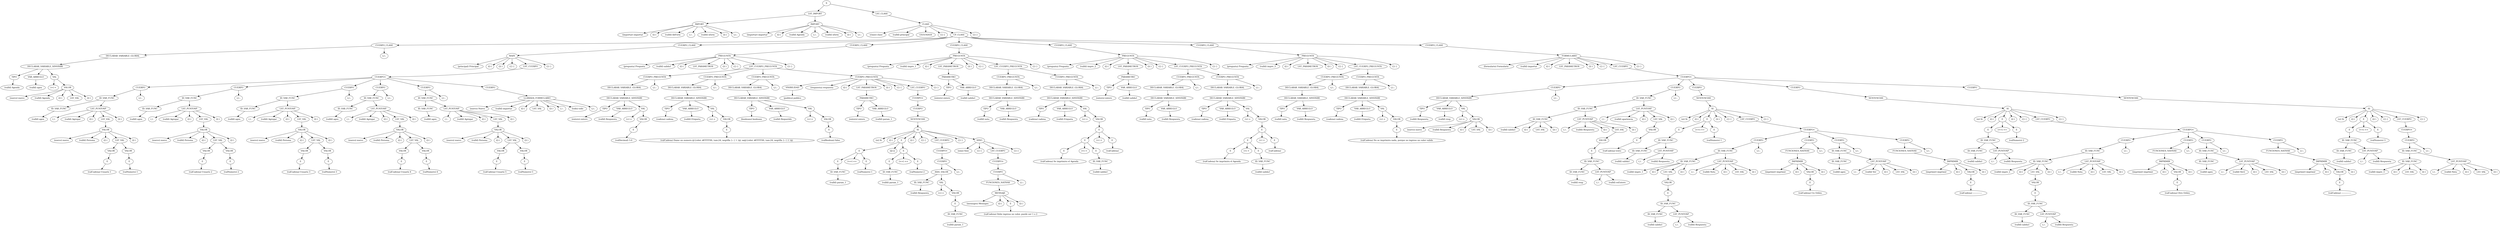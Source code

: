 digraph G{
33306906[label="S"];
33306906->31326698;
31326698[label="LST_IMPORT"];
31326698->13504826;
13504826[label="IMPORT"];
13504826->54434571;
54434571[label="(importar) importar"];
13504826->20149094;
20149094[label="(() ("];
13504826->47124125;
47124125[label="(valId) libForm"];
13504826->21463943;
21463943[label="(.) ."];
13504826->58957767;
58957767[label="(valId) xform"];
13504826->60857861;
60857861[label="()) )"];
13504826->10849842;
10849842[label="(;) ;"];
31326698->30539719;
30539719[label="IMPORT"];
30539719->6422022;
6422022[label="(importar) importar"];
30539719->57798198;
57798198[label="(() ("];
30539719->50421737;
50421737[label="(valId) Agenda"];
30539719->51142457;
51142457[label="(.) ."];
30539719->57628934;
57628934[label="(valId) xform"];
30539719->48898361;
48898361[label="()) )"];
30539719->37432067;
37432067[label="(;) ;"];
33306906->1344285;
1344285[label="LST_CLASE"];
1344285->12098568;
12098568[label="CLASE"];
12098568->41778254;
41778254[label="(clase) clase"];
12098568->40459966;
40459966[label="(valId) principal"];
12098568->28595379;
28595379[label="EXTENDER"];
12098568->56031820;
56031820[label="({) {"];
12098568->34524340;
34524340[label="CP_CLASE"];
34524340->42283611;
42283611[label="CUERPO_CLASE"];
42283611->45008187;
45008187[label="DECLARAR_VARIABLE_GLOBAL"];
45008187->2420499;
2420499[label="DECLARAR_VARIABLE_SINVISIBI"];
2420499->21784493;
21784493[label="TIPO"];
21784493->61842715;
61842715[label="(valId) Agenda"];
2420499->19713524;
19713524[label="VAR_ARREGLO"];
19713524->43203995;
43203995[label="(valId) agen"];
2420499->53291640;
53291640[label="VAL"];
53291640->9862716;
9862716[label="(=) ="];
53291640->21655584;
21655584[label="VALOR"];
21655584->60682533;
60682533[label="(nuevo) nuevo"];
21655584->9271893;
9271893[label="(valId) Agenda"];
21655584->16338175;
16338175[label="(() ("];
21655584->12825854;
12825854[label="LST_VAL"];
21655584->48323826;
48323826[label="()) )"];
42283611->32261252;
32261252[label="(;) ;"];
34524340->21915813;
21915813[label="CUERPO_CLASE"];
21915813->63024590;
63024590[label="MAIN"];
63024590->30350400;
30350400[label="(principal) Principal"];
63024590->4718148;
4718148[label="(() ("];
63024590->42463340;
42463340[label="()) )"];
63024590->46625744;
46625744[label="({) {"];
63024590->16978512;
16978512[label="LST_CUERPO"];
16978512->18588887;
18588887[label="CUERPO+"];
18588887->33082261;
33082261[label="CUERPO"];
33082261->29304899;
29304899[label="ID_VAR_FUNC"];
29304899->62417507;
62417507[label="ID_VAR_FUNC"];
62417507->24886652;
24886652[label="(valId) agen"];
29304899->22653281;
22653281[label="LST_PUNTOSP"];
22653281->2552937;
2552937[label="(.) ."];
22653281->22976439;
22976439[label="(valId) Agregar"];
22653281->5461363;
5461363[label="(() ("];
22653281->49152270;
49152270[label="LST_VAL"];
49152270->39717249;
39717249[label="VALOR"];
39717249->21910925;
21910925[label="(nuevo) nuevo"];
39717249->62980604;
62980604[label="(valId) Persona"];
39717249->29954525;
29954525[label="(() ("];
39717249->1155275;
1155275[label="LST_VAL"];
1155275->10397478;
10397478[label="VALOR"];
10397478->26468439;
26468439[label="E"];
26468439->36889359;
36889359[label="(valCadena) Usuario 1"];
1155275->63568775;
63568775[label="VALOR"];
63568775->35248064;
35248064[label="E"];
35248064->48797123;
48797123[label="(valNumero) 1"];
39717249->36520930;
36520930[label="()) )"];
22653281->60252916;
60252916[label="()) )"];
33082261->5405340;
5405340[label="(;) ;"];
18588887->48648066;
48648066[label="CUERPO"];
48648066->35179415;
35179415[label="ID_VAR_FUNC"];
35179415->48179284;
48179284[label="ID_VAR_FUNC"];
48179284->30960379;
30960379[label="(valId) agen"];
35179415->10207955;
10207955[label="LST_PUNTOSP"];
10207955->24762734;
24762734[label="(.) ."];
10207955->21538022;
21538022[label="(valId) Agregar"];
10207955->59624475;
59624475[label="(() ("];
10207955->66858230;
66858230[label="LST_VAL"];
66858230->64853160;
64853160[label="VALOR"];
64853160->46807530;
46807530[label="(nuevo) nuevo"];
64853160->18614589;
18614589[label="(valId) Persona"];
64853160->33313579;
33313579[label="(() ("];
64853160->31386755;
31386755[label="LST_VAL"];
31386755->14045344;
14045344[label="VALOR"];
14045344->59299233;
59299233[label="E"];
59299233->63931057;
63931057[label="(valCadena) Usuario 2"];
31386755->38508608;
38508608[label="VALOR"];
38508608->11033160;
11033160[label="E"];
11033160->32189576;
32189576[label="(valNumero) 2"];
64853160->21270730;
21270730[label="()) )"];
10207955->57218848;
57218848[label="()) )"];
48648066->45207585;
45207585[label="(;) ;"];
18588887->4215088;
4215088[label="CUERPO"];
4215088->37935797;
37935797[label="ID_VAR_FUNC"];
37935797->5877857;
5877857[label="ID_VAR_FUNC"];
5877857->52900717;
52900717[label="(valId) agen"];
37935797->6344410;
6344410[label="LST_PUNTOSP"];
6344410->57099698;
57099698[label="(.) ."];
6344410->44135236;
44135236[label="(valId) Agregar"];
6344410->61672811;
61672811[label="(() ("];
6344410->18184391;
18184391[label="LST_VAL"];
18184391->29441793;
29441793[label="VALOR"];
29441793->63649546;
63649546[label="(nuevo) nuevo"];
29441793->35975003;
35975003[label="(valId) Persona"];
29441793->55339573;
55339573[label="(() ("];
29441793->28294113;
28294113[label="LST_VAL"];
28294113->53320433;
53320433[label="VALOR"];
53320433->10121853;
10121853[label="E"];
10121853->23987813;
23987813[label="(valCadena) Usuario 3"];
28294113->14563732;
14563732[label="VALOR"];
14563732->63964730;
63964730[label="E"];
63964730->38811664;
38811664[label="(valNumero) 3"];
29441793->13760664;
13760664[label="()) )"];
6344410->56737113;
56737113[label="()) )"];
4215088->40871974;
40871974[label="(;) ;"];
18588887->32303446;
32303446[label="CUERPO"];
32303446->22295564;
22295564[label="ID_VAR_FUNC"];
22295564->66442352;
66442352[label="ID_VAR_FUNC"];
66442352->61110259;
61110259[label="(valId) agen"];
22295564->13121422;
13121422[label="LST_PUNTOSP"];
13121422->50983938;
50983938[label="(.) ."];
13121422->56202265;
56202265[label="(valId) Agregar"];
13121422->36058338;
36058338[label="(() ("];
13121422->56089592;
56089592[label="LST_VAL"];
56089592->35044283;
35044283[label="VALOR"];
35044283->46963092;
46963092[label="(nuevo) nuevo"];
35044283->20014644;
20014644[label="(valId) Persona"];
35044283->45914068;
45914068[label="(() ("];
35044283->10573429;
10573429[label="LST_VAL"];
10573429->28052000;
28052000[label="VALOR"];
28052000->51141415;
51141415[label="E"];
51141415->57619553;
57619553[label="(valCadena) Usuario 4"];
10573429->48813937;
48813937[label="VALOR"];
48813937->36672255;
36672255[label="E"];
36672255->61614844;
61614844[label="(valNumero) 4"];
35044283->17662689;
17662689[label="()) )"];
13121422->24746480;
24746480[label="()) )"];
32303446->21391728;
21391728[label="(;) ;"];
18588887->58307827;
58307827[label="CUERPO"];
58307827->55008403;
55008403[label="ID_VAR_FUNC"];
55008403->25313584;
25313584[label="ID_VAR_FUNC"];
25313584->26495667;
26495667[label="(valId) agen"];
55008403->37134413;
37134413[label="LST_PUNTOSP"];
37134413->65774263;
65774263[label="(.) ."];
37134413->55097458;
55097458[label="(valId) Agregar"];
37134413->26115080;
26115080[label="(() ("];
37134413->33709128;
33709128[label="LST_VAL"];
33709128->34946701;
34946701[label="VALOR"];
34946701->46084854;
46084854[label="(nuevo) nuevo"];
34946701->12110510;
12110510[label="(valId) Persona"];
34946701->41885733;
41885733[label="(() ("];
34946701->41427285;
41427285[label="LST_VAL"];
41427285->37301245;
37301245[label="VALOR"];
37301245->166887;
166887[label="E"];
166887->1501989;
1501989[label="(valCadena) Usuario 5"];
41427285->13517902;
13517902[label="VALOR"];
13517902->54552261;
54552261[label="E"];
54552261->21208306;
21208306[label="(valNumero) 5"];
34946701->56657030;
56657030[label="()) )"];
37134413->40151226;
40151226[label="()) )"];
58307827->25816719;
25816719[label="(;) ;"];
18588887->31023887;
31023887[label="CUERPO"];
31023887->10779529;
10779529[label="LLAMADA_FORMULARIO"];
10779529->29906904;
29906904[label="(nuevo) Nuevo"];
10779529->726684;
726684[label="(valId) importar"];
10779529->6540158;
6540158[label="(() ("];
10779529->58861423;
58861423[label="LST_VAL"];
10779529->59990760;
59990760[label="()) )"];
10779529->3045930;
3045930[label="(.) ."];
10779529->27413374;
27413374[label="(todo) todo"];
10779529->45393782;
45393782[label="(;) ;"];
63024590->5890858;
5890858[label="(}) }"];
34524340->53017722;
53017722[label="CUERPO_CLASE"];
53017722->7397457;
7397457[label="PREGUNTA"];
7397457->66577119;
66577119[label="(pregunta) Pregunta"];
7397457->62323165;
62323165[label="(valId) salida1"];
7397457->24037581;
24037581[label="(() ("];
7397457->15011638;
15011638[label="LST_PARAMETROS"];
7397457->887019;
887019[label="()) )"];
7397457->7983171;
7983171[label="({) {"];
7397457->4739681;
4739681[label="LST_CUERPO_PREGUNTA"];
4739681->42657133;
42657133[label="CUERPO_PREGUNTA"];
42657133->48369880;
48369880[label="DECLARAR_VARIABLE_GLOBAL"];
48369880->32675739;
32675739[label="DECLARAR_VARIABLE_SINVISIBI"];
32675739->25646199;
25646199[label="TIPO"];
25646199->29489206;
29489206[label="(entero) entero"];
32675739->64076263;
64076263[label="VAR_ARREGLO"];
64076263->39815461;
39815461[label="(valId) Respuesta"];
32675739->22794832;
22794832[label="VAL"];
22794832->3826897;
3826897[label="(=) ="];
22794832->34442073;
34442073[label="VALOR"];
34442073->41543201;
41543201[label="E"];
41543201->38344490;
38344490[label="(valDecimal) 3.0"];
42657133->9556093;
9556093[label="(;) ;"];
4739681->18895980;
18895980[label="CUERPO_PREGUNTA"];
18895980->35846094;
35846094[label="DECLARAR_VARIABLE_GLOBAL"];
35846094->54179398;
54179398[label="DECLARAR_VARIABLE_SINVISIBI"];
54179398->17852540;
17852540[label="TIPO"];
17852540->26455137;
26455137[label="(cadena) cadena"];
54179398->36769646;
36769646[label="VAR_ARREGLO"];
36769646->62491365;
62491365[label="(valId) Etiqueta"];
54179398->25551373;
25551373[label="VAL"];
25551373->28635768;
28635768[label="(=) ="];
25551373->56395328;
56395328[label="VALOR"];
56395328->37795909;
37795909[label="E"];
37795909->4618864;
4618864[label="(valCadena) Dame un numero @{color: #FFFF00, tam:24, negrilla }: { 1 }@ รณ@{color: #FFFF00, tam:24, negrilla }: { 2 }@"];
18895980->41569778;
41569778[label="(;) ;"];
4739681->38583684;
38583684[label="CUERPO_PREGUNTA"];
38583684->11708839;
11708839[label="DECLARAR_VARIABLE_GLOBAL"];
11708839->38270693;
38270693[label="DECLARAR_VARIABLE_SINVISIBI"];
38270693->8891917;
8891917[label="TIPO"];
8891917->12918394;
12918394[label="(booleano) booleano"];
38270693->49156683;
49156683[label="VAR_ARREGLO"];
49156683->39756971;
39756971[label="(valId) Requerido"];
38270693->22268426;
22268426[label="VAL"];
22268426->66198114;
66198114[label="(=) ="];
22268426->58912114;
58912114[label="VALOR"];
58912114->60446980;
60446980[label="E"];
60446980->7151914;
7151914[label="(valBoolean) falso"];
38583684->64367227;
64367227[label="(;) ;"];
4739681->42434138;
42434138[label="CUERPO_PREGUNTA"];
42434138->46362927;
46362927[label="VISIBILIDAD"];
46362927->14613163;
14613163[label="(publico) publico"];
42434138->64409607;
64409607[label="(respuesta) respuesta"];
42434138->42815556;
42815556[label="(() ("];
42434138->49795692;
49795692[label="LST_PARAMETROS"];
49795692->45508046;
45508046[label="PARAMETRO"];
45508046->6919237;
6919237[label="TIPO"];
6919237->62273137;
62273137[label="(entero) entero"];
45508046->23587323;
23587323[label="VAR_ARREGLO"];
23587323->10959316;
10959316[label="(valId) param_1"];
42434138->31524981;
31524981[label="()) )"];
42434138->15289375;
15289375[label="({) {"];
42434138->3386651;
3386651[label="LST_CUERPO"];
3386651->30479867;
30479867[label="CUERPO+"];
30479867->5883351;
5883351[label="CUERPO"];
5883351->52950159;
52950159[label="SENTENCIAS"];
52950159->6789390;
6789390[label="SI"];
6789390->61104516;
61104516[label="(si) Si"];
6789390->13069738;
13069738[label="(() ("];
6789390->50518786;
50518786[label="E"];
50518786->52015891;
52015891[label="E"];
52015891->65489840;
65489840[label="E"];
65489840->52537648;
52537648[label="ID_VAR_FUNC"];
52537648->3076790;
3076790[label="(valId) param_1"];
52015891->27691114;
27691114[label="(==) =="];
52015891->47893437;
47893437[label="E"];
47893437->28387752;
28387752[label="(valNumero) 1"];
50518786->54163180;
54163180[label="(||) ||"];
50518786->17706579;
17706579[label="E"];
17706579->25141484;
25141484[label="E"];
25141484->24946770;
24946770[label="ID_VAR_FUNC"];
24946770->23194341;
23194341[label="(valId) param_1"];
17706579->7422478;
7422478[label="(==) =="];
17706579->66802302;
66802302[label="E"];
66802302->64349806;
64349806[label="(valNumero) 2"];
6789390->42277343;
42277343[label="()) )"];
6789390->44951770;
44951770[label="({) {"];
6789390->1912753;
1912753[label="LST_CUERPO"];
1912753->17214779;
17214779[label="CUERPO+"];
17214779->20715291;
20715291[label="CUERPO"];
20715291->52219897;
52219897[label="ASIG_VALOR"];
52219897->217030;
217030[label="ID_VAR_FUNC"];
217030->1953275;
1953275[label="(valId) Respuesta"];
52219897->17579482;
17579482[label="VAL"];
17579482->23997610;
23997610[label="(=) ="];
17579482->14651901;
14651901[label="VALOR"];
14651901->64758253;
64758253[label="E"];
64758253->45953370;
45953370[label="ID_VAR_FUNC"];
45953370->10927149;
10927149[label="(valId) param_1"];
20715291->31235479;
31235479[label="(;) ;"];
6789390->12683857;
12683857[label="(}) }"];
6789390->47045852;
47045852[label="SINO"];
47045852->20759490;
20759490[label="(sino) Sino"];
47045852->52617682;
52617682[label="({) {"];
47045852->3797095;
3797095[label="LST_CUERPO"];
3797095->34173856;
34173856[label="CUERPO+"];
34173856->39129256;
39129256[label="CUERPO"];
39129256->16618991;
16618991[label="FUNCIONES_NATIVAS"];
16618991->15353199;
15353199[label="MENSAJE"];
15353199->3961063;
3961063[label="(mensajes) Mensajes"];
15353199->35649569;
35649569[label="(() ("];
15353199->52410671;
52410671[label="E"];
52410671->1933992;
1933992[label="(valCadena) Debe ingresa un valor, puede ser 1 o 2"];
15353199->17405935;
17405935[label="()) )"];
39129256->22435692;
22435692[label="(;) ;"];
47045852->594640;
594640[label="(}) }"];
42434138->5351764;
5351764[label="(}) }"];
7397457->48165881;
48165881[label="(}) }"];
34524340->30839753;
30839753[label="CUERPO_CLASE"];
30839753->9122323;
9122323[label="PREGUNTA"];
9122323->14992050;
14992050[label="(pregunta) Pregunta"];
9122323->710726;
710726[label="(valId) impre_1"];
9122323->6396536;
6396536[label="(() ("];
9122323->57568825;
57568825[label="LST_PARAMETROS"];
57568825->48357378;
48357378[label="PARAMETRO"];
48357378->32563220;
32563220[label="TIPO"];
32563220->24633528;
24633528[label="(entero) entero"];
48357378->20375168;
20375168[label="VAR_ARREGLO"];
20375168->49158788;
49158788[label="(valId) salida1"];
9122323->39775908;
39775908[label="()) )"];
9122323->22438859;
22438859[label="({) {"];
9122323->623145;
623145[label="LST_CUERPO_PREGUNTA"];
623145->5608311;
5608311[label="CUERPO_PREGUNTA"];
5608311->50474807;
50474807[label="DECLARAR_VARIABLE_GLOBAL"];
50474807->51620080;
51620080[label="DECLARAR_VARIABLE_SINVISIBI"];
51620080->61927541;
61927541[label="TIPO"];
61927541->20476957;
20476957[label="(valId) nota"];
51620080->50074891;
50074891[label="VAR_ARREGLO"];
50074891->48020839;
48020839[label="(valId) Respuesta"];
5608311->29534370;
29534370[label="(;) ;"];
623145->64482741;
64482741[label="CUERPO_PREGUNTA"];
64482741->43473761;
43473761[label="DECLARAR_VARIABLE_GLOBAL"];
43473761->55719536;
55719536[label="DECLARAR_VARIABLE_SINVISIBI"];
55719536->31713777;
31713777[label="TIPO"];
31713777->16988543;
16988543[label="(cadena) cadena"];
55719536->18679162;
18679162[label="VAR_ARREGLO"];
18679162->33894731;
33894731[label="(valId) Etiqueta"];
55719536->36617123;
36617123[label="VAL"];
36617123->61118651;
61118651[label="(=) ="];
36617123->13196948;
13196948[label="VALOR"];
13196948->51663671;
51663671[label="E"];
51663671->62319862;
62319862[label="E"];
62319862->24007848;
24007848[label="E"];
24007848->14744048;
14744048[label="(valCadena) Se imprimira el Agenda "];
62319862->65587574;
65587574[label="(+) +"];
62319862->53417259;
53417259[label="E"];
53417259->10993288;
10993288[label="ID_VAR_FUNC"];
10993288->31830735;
31830735[label="(valId) salida1"];
51663671->18041159;
18041159[label="(+) +"];
51663671->28152706;
28152706[label="E"];
28152706->52047770;
52047770[label="(valCadena) "];
64482741->65776751;
65776751[label="(;) ;"];
9122323->55119850;
55119850[label="(}) }"];
34524340->26316604;
26316604[label="CUERPO_CLASE"];
26316604->35522846;
35522846[label="PREGUNTA"];
35522846->51270161;
51270161[label="(pregunta) Pregunta"];
35522846->58778271;
58778271[label="(valId) impre_2"];
35522846->59242391;
59242391[label="(() ("];
35522846->63419476;
63419476[label="LST_PARAMETROS"];
63419476->33904373;
33904373[label="PARAMETRO"];
33904373->36703909;
36703909[label="TIPO"];
36703909->61899732;
61899732[label="(entero) entero"];
33904373->20226684;
20226684[label="VAR_ARREGLO"];
20226684->47822428;
47822428[label="(valId) salida1"];
35522846->27748670;
27748670[label="()) )"];
35522846->48411444;
48411444[label="({) {"];
35522846->33049813;
33049813[label="LST_CUERPO_PREGUNTA"];
33049813->29012868;
29012868[label="CUERPO_PREGUNTA"];
29012868->59789225;
59789225[label="DECLARAR_VARIABLE_GLOBAL"];
59789225->1232117;
1232117[label="DECLARAR_VARIABLE_SINVISIBI"];
1232117->11089057;
11089057[label="TIPO"];
11089057->32692654;
32692654[label="(valId) nota"];
1232117->25798438;
25798438[label="VAR_ARREGLO"];
25798438->30859352;
30859352[label="(valId) Respuesta"];
29012868->9298719;
9298719[label="(;) ;"];
33049813->16579611;
16579611[label="CUERPO_PREGUNTA"];
16579611->14998773;
14998773[label="DECLARAR_VARIABLE_GLOBAL"];
14998773->771230;
771230[label="DECLARAR_VARIABLE_SINVISIBI"];
771230->6941071;
6941071[label="TIPO"];
6941071->62469641;
62469641[label="(cadena) cadena"];
771230->25355861;
25355861[label="VAR_ARREGLO"];
25355861->26876165;
26876165[label="(valId) Etiqueta"];
771230->40558897;
40558897[label="VAL"];
40558897->29485753;
29485753[label="(=) ="];
40558897->64045192;
64045192[label="VALOR"];
64045192->39535822;
39535822[label="E"];
39535822->20278084;
20278084[label="E"];
20278084->48285036;
48285036[label="E"];
48285036->31912141;
31912141[label="(valCadena) Se imprimira el Agenda "];
20278084->18773818;
18773818[label="(+) +"];
20278084->34746634;
34746634[label="E"];
34746634->44284256;
44284256[label="ID_VAR_FUNC"];
44284256->63013988;
63013988[label="(valId) salida1"];
39535822->30254983;
30254983[label="(+) +"];
39535822->3859394;
3859394[label="E"];
3859394->34734550;
34734550[label="(valCadena) "];
16579611->44175501;
44175501[label="(;) ;"];
35522846->62035190;
62035190[label="(}) }"];
34524340->21445804;
21445804[label="CUERPO_CLASE"];
21445804->58794511;
58794511[label="PREGUNTA"];
58794511->59388552;
59388552[label="(pregunta) Pregunta"];
58794511->64734920;
64734920[label="(valId) impre_3"];
58794511->45743368;
45743368[label="(() ("];
58794511->9037129;
9037129[label="LST_PARAMETROS"];
58794511->14225300;
14225300[label="()) )"];
58794511->60918843;
60918843[label="({) {"];
58794511->11398677;
11398677[label="LST_CUERPO_PREGUNTA"];
11398677->35479237;
35479237[label="CUERPO_PREGUNTA"];
35479237->50877683;
50877683[label="DECLARAR_VARIABLE_GLOBAL"];
50877683->55245968;
55245968[label="DECLARAR_VARIABLE_SINVISIBI"];
55245968->27451669;
27451669[label="TIPO"];
27451669->45738436;
45738436[label="(valId) nota"];
55245968->8992740;
8992740[label="VAR_ARREGLO"];
8992740->13825799;
13825799[label="(valId) Respuesta"];
35479237->57323335;
57323335[label="(;) ;"];
11398677->46147972;
46147972[label="CUERPO_PREGUNTA"];
46147972->12678567;
12678567[label="DECLARAR_VARIABLE_GLOBAL"];
12678567->46998241;
46998241[label="DECLARAR_VARIABLE_SINVISIBI"];
46998241->20330987;
20330987[label="TIPO"];
20330987->48761158;
48761158[label="(cadena) cadena"];
46998241->36197244;
36197244[label="VAR_ARREGLO"];
36197244->57339740;
57339740[label="(valId) Etiqueta"];
46998241->46295617;
46295617[label="VAL"];
46295617->14007370;
14007370[label="(=) ="];
46295617->58957474;
58957474[label="VALOR"];
58957474->60855225;
60855225[label="E"];
60855225->10826121;
10826121[label="(valCadena) No se imprimira nada, porque no ingreso un valor valido"];
46147972->30326225;
30326225[label="(;) ;"];
58794511->4500571;
4500571[label="(}) }"];
34524340->40505145;
40505145[label="CUERPO_CLASE"];
40505145->29001986;
29001986[label="FORMULARIO"];
29001986->59691289;
59691289[label="(formulario) Formulario"];
29001986->350694;
350694[label="(valId) importar"];
29001986->3156250;
3156250[label="(() ("];
29001986->28406254;
28406254[label="LST_PARAMETROS"];
29001986->54329699;
54329699[label="()) )"];
29001986->19205251;
19205251[label="({) {"];
29001986->38629533;
38629533[label="LST_CUERPO"];
38629533->12121484;
12121484[label="CUERPO+"];
12121484->41984496;
41984496[label="CUERPO"];
41984496->42316146;
42316146[label="DECLARAR_VARIABLE_SINVISIBI"];
42316146->45300995;
45300995[label="TIPO"];
45300995->5055772;
5055772[label="(valId) Respuesta"];
42316146->45501950;
45501950[label="VAR_ARREGLO"];
45501950->6864370;
6864370[label="(valId) resp"];
42316146->61779338;
61779338[label="VAL"];
61779338->19143134;
19143134[label="(=) ="];
61779338->38070478;
38070478[label="VALOR"];
38070478->7089989;
7089989[label="(nuevo) nuevo"];
38070478->63809907;
63809907[label="(valId) Respuesta"];
38070478->37418257;
37418257[label="(() ("];
38070478->1220001;
1220001[label="LST_VAL"];
38070478->10980010;
10980010[label="()) )"];
41984496->31711231;
31711231[label="(;) ;"];
12121484->16965623;
16965623[label="CUERPO"];
16965623->18472885;
18472885[label="ID_VAR_FUNC"];
18472885->32038241;
32038241[label="ID_VAR_FUNC"];
32038241->19908716;
19908716[label="ID_VAR_FUNC"];
19908716->44960719;
44960719[label="(valId) salida1"];
19908716->1993291;
1993291[label="(() ("];
19908716->17939626;
17939626[label="LST_VAL"];
19908716->27238907;
27238907[label="()) )"];
32038241->43823577;
43823577[label="LST_PUNTOSP"];
43823577->58867876;
58867876[label="(.) ."];
43823577->60048837;
60048837[label="(valId) Respuesta"];
43823577->3568621;
3568621[label="(() ("];
43823577->32117589;
32117589[label="LST_VAL"];
32117589->20622846;
20622846[label="VALOR"];
20622846->51387889;
51387889[label="E"];
51387889->59837824;
59837824[label="ID_VAR_FUNC"];
59837824->1669506;
1669506[label="ID_VAR_FUNC"];
1669506->15025562;
15025562[label="(valId) resp"];
59837824->1012336;
1012336[label="LST_PUNTOSP"];
1012336->9111029;
9111029[label="(.) ."];
1012336->14890402;
14890402[label="(valId) esEntero"];
43823577->66904761;
66904761[label="()) )"];
18472885->65271937;
65271937[label="LST_PUNTOSP"];
65271937->50576524;
50576524[label="(.) ."];
65271937->52535540;
52535540[label="(valId) apariencia"];
65271937->3057817;
3057817[label="(() ("];
65271937->27520356;
27520356[label="LST_VAL"];
27520356->46356614;
46356614[label="VALOR"];
46356614->14556344;
14556344[label="E"];
14556344->63898235;
63898235[label="(valCadena) texto"];
65271937->38213209;
38213209[label="()) )"];
16965623->8374561;
8374561[label="(;) ;"];
12121484->8262190;
8262190[label="CUERPO"];
8262190->7250847;
7250847[label="SENTENCIAS"];
7250847->65257631;
65257631[label="SI"];
65257631->50447774;
50447774[label="(si) Si"];
65257631->51376790;
51376790[label="(() ("];
65257631->59737926;
59737926[label="E"];
59737926->770424;
770424[label="E"];
770424->6933822;
6933822[label="ID_VAR_FUNC"];
6933822->62404399;
62404399[label="ID_VAR_FUNC"];
62404399->24768686;
24768686[label="(valId) salida1"];
6933822->21591587;
21591587[label="LST_PUNTOSP"];
21591587->60106559;
60106559[label="(.) ."];
21591587->4088123;
4088123[label="(valId) Respuesta"];
59737926->36793112;
36793112[label="(==) =="];
59737926->62702560;
62702560[label="E"];
62702560->27452130;
27452130[label="(valNumero) 1"];
65257631->45742585;
45742585[label="()) )"];
65257631->9030085;
9030085[label="({) {"];
65257631->14161903;
14161903[label="LST_CUERPO"];
14161903->60348264;
60348264[label="CUERPO+"];
60348264->6263465;
6263465[label="CUERPO"];
6263465->56371187;
56371187[label="ID_VAR_FUNC"];
56371187->37578639;
37578639[label="ID_VAR_FUNC"];
37578639->2663439;
2663439[label="(valId) impre_1"];
37578639->23970955;
23970955[label="(() ("];
37578639->14412003;
14412003[label="LST_VAL"];
14412003->62599170;
62599170[label="VALOR"];
62599170->26521624;
26521624[label="E"];
26521624->37368030;
37368030[label="ID_VAR_FUNC"];
37368030->767958;
767958[label="ID_VAR_FUNC"];
767958->6911623;
6911623[label="(valId) salida1"];
37368030->62204612;
62204612[label="LST_PUNTOSP"];
62204612->22970596;
22970596[label="(.) ."];
62204612->5408778;
5408778[label="(valId) Respuesta"];
37578639->48679006;
48679006[label="()) )"];
56371187->35457873;
35457873[label="LST_PUNTOSP"];
35457873->50685404;
50685404[label="(.) ."];
35457873->53515456;
53515456[label="(valId) Nota"];
35457873->11877063;
11877063[label="(() ("];
35457873->39784704;
39784704[label="LST_VAL"];
35457873->22518022;
22518022[label="()) )"];
6263465->1335609;
1335609[label="(;) ;"];
60348264->12020482;
12020482[label="CUERPO"];
12020482->41075474;
41075474[label="FUNCIONES_NATIVAS"];
41075474->34134946;
34134946[label="IMPRIMIR"];
34134946->38779059;
38779059[label="(imprimir) imprimir"];
34134946->13467214;
13467214[label="(() ("];
34134946->54096069;
54096069[label="VALOR"];
54096069->17102575;
17102575[label="E"];
17102575->19705455;
19705455[label="(valCadena) Un Orden"];
34134946->43131373;
43131373[label="()) )"];
12020482->52638042;
52638042[label="(;) ;"];
60348264->3980335;
3980335[label="CUERPO"];
3980335->35823022;
35823022[label="ID_VAR_FUNC"];
35823022->53971742;
53971742[label="ID_VAR_FUNC"];
53971742->15983633;
15983633[label="(valId) agen"];
35823022->9634977;
9634977[label="LST_PUNTOSP"];
9634977->19605934;
19605934[label="(.) ."];
9634977->42235681;
42235681[label="(valId) Ver"];
9634977->44576811;
44576811[label="(() ("];
9634977->65646981;
65646981[label="LST_VAL"];
9634977->53951920;
53951920[label="()) )"];
3980335->15805238;
15805238[label="(;) ;"];
60348264->8029414;
8029414[label="CUERPO"];
8029414->5155867;
5155867[label="FUNCIONES_NATIVAS"];
5155867->46402804;
46402804[label="IMPRIMIR"];
46402804->14972060;
14972060[label="(imprimir) imprimir"];
46402804->530819;
530819[label="(() ("];
46402804->4777379;
4777379[label="VALOR"];
4777379->42996411;
42996411[label="E"];
42996411->51423381;
51423381[label="(valCadena) --------------"];
46402804->60157251;
60157251[label="()) )"];
8029414->4544348;
4544348[label="(;) ;"];
65257631->40899139;
40899139[label="(}) }"];
12121484->32547936;
32547936[label="CUERPO"];
32547936->24495972;
24495972[label="SENTENCIAS"];
24495972->19137160;
19137160[label="SI"];
19137160->38016717;
38016717[label="(si) Si"];
19137160->6606141;
6606141[label="(() ("];
19137160->59455271;
59455271[label="E"];
59455271->65335398;
65335398[label="E"];
65335398->51147674;
51147674[label="ID_VAR_FUNC"];
51147674->57675884;
57675884[label="ID_VAR_FUNC"];
57675884->49320909;
49320909[label="(valId) salida1"];
51147674->41234998;
41234998[label="LST_PUNTOSP"];
41234998->35570664;
35570664[label="(.) ."];
41234998->51700524;
51700524[label="(valId) Respuesta"];
59455271->62651540;
62651540[label="(==) =="];
59455271->26992952;
26992952[label="E"];
26992952->41609976;
41609976[label="(valNumero) 2"];
19137160->38945471;
38945471[label="()) )"];
19137160->14964925;
14964925[label="({) {"];
19137160->466603;
466603[label="LST_CUERPO"];
466603->4199435;
4199435[label="CUERPO+"];
4199435->37794916;
37794916[label="CUERPO"];
37794916->4609929;
4609929[label="ID_VAR_FUNC"];
4609929->41489361;
41489361[label="ID_VAR_FUNC"];
41489361->37859935;
37859935[label="(valId) impre_2"];
41489361->5195099;
5195099[label="(() ("];
41489361->46755894;
46755894[label="LST_VAL"];
46755894->18149865;
18149865[label="VALOR"];
18149865->29131061;
29131061[label="E"];
29131061->60852964;
60852964[label="ID_VAR_FUNC"];
60852964->10805765;
10805765[label="ID_VAR_FUNC"];
10805765->30143027;
30143027[label="(valId) salida1"];
60852964->2851790;
2851790[label="LST_PUNTOSP"];
2851790->25666111;
25666111[label="(.) ."];
2851790->29668407;
29668407[label="(valId) Respuesta"];
41489361->65689071;
65689071[label="()) )"];
4609929->54330728;
54330728[label="LST_PUNTOSP"];
54330728->19214507;
19214507[label="(.) ."];
54330728->38712842;
38712842[label="(valId) Nota"];
54330728->12871260;
12871260[label="(() ("];
54330728->48732484;
48732484[label="LST_VAL"];
54330728->35939178;
35939178[label="()) )"];
37794916->55017151;
55017151[label="(;) ;"];
4199435->25392316;
25392316[label="CUERPO"];
25392316->27204259;
27204259[label="FUNCIONES_NATIVAS"];
27204259->43511739;
43511739[label="IMPRIMIR"];
43511739->56061334;
56061334[label="(imprimir) imprimir"];
43511739->34789966;
34789966[label="(() ("];
43511739->44674243;
44674243[label="VALOR"];
44674243->66523870;
66523870[label="E"];
66523870->61843920;
61843920[label="(valCadena) Otro Orden"];
43511739->19724370;
19724370[label="()) )"];
25392316->43301605;
43301605[label="(;) ;"];
4199435->54170131;
54170131[label="CUERPO"];
54170131->17769131;
17769131[label="ID_VAR_FUNC"];
17769131->25704456;
25704456[label="ID_VAR_FUNC"];
25704456->30013513;
30013513[label="(valId) agen"];
17769131->1686169;
1686169[label="LST_PUNTOSP"];
1686169->15175528;
15175528[label="(.) ."];
1686169->2362032;
2362032[label="(valId) Ver2"];
1686169->21258288;
21258288[label="(() ("];
1686169->57106866;
57106866[label="LST_VAL"];
1686169->44199752;
44199752[label="()) )"];
54170131->62253449;
62253449[label="(;) ;"];
4199435->23410136;
23410136[label="CUERPO"];
23410136->9364637;
9364637[label="FUNCIONES_NATIVAS"];
9364637->17172873;
17172873[label="IMPRIMIR"];
17172873->20338133;
20338133[label="(imprimir) imprimir"];
17172873->48825474;
48825474[label="(() ("];
17172873->36776090;
36776090[label="VALOR"];
36776090->62549356;
62549356[label="E"];
62549356->26073299;
26073299[label="(valCadena) ---------------"];
17172873->33333103;
33333103[label="()) )"];
23410136->31562473;
31562473[label="(;) ;"];
19137160->15626802;
15626802[label="(}) }"];
12121484->6423491;
6423491[label="CUERPO"];
6423491->57811421;
57811421[label="SENTENCIAS"];
57811421->50540745;
50540745[label="SI"];
50540745->52213529;
52213529[label="(si) Si"];
50540745->159717;
159717[label="(() ("];
50540745->1437453;
1437453[label="E"];
1437453->12937084;
12937084[label="E"];
12937084->49324898;
49324898[label="ID_VAR_FUNC"];
49324898->41270904;
41270904[label="ID_VAR_FUNC"];
41270904->35893824;
35893824[label="(valId) salida1"];
49324898->54608961;
54608961[label="LST_PUNTOSP"];
54608961->21718606;
21718606[label="(.) ."];
54608961->61249726;
61249726[label="(valId) Respuesta"];
1437453->14376628;
14376628[label="(==) =="];
1437453->62280792;
62280792[label="E"];
62280792->23656219;
23656219[label="(valNumero) 3"];
50540745->11579382;
11579382[label="()) )"];
50540745->37105578;
37105578[label="({) {"];
50540745->65514753;
65514753[label="LST_CUERPO"];
65514753->52761866;
52761866[label="CUERPO+"];
52761866->5094752;
5094752[label="CUERPO"];
5094752->45852771;
45852771[label="ID_VAR_FUNC"];
45852771->10021756;
10021756[label="ID_VAR_FUNC"];
10021756->23086940;
23086940[label="(valId) impre_3"];
10021756->6455868;
6455868[label="(() ("];
10021756->58102813;
58102813[label="LST_VAL"];
10021756->53163272;
53163272[label="()) )"];
45852771->8707407;
8707407[label="LST_PUNTOSP"];
8707407->11257801;
11257801[label="(.) ."];
8707407->34211353;
34211353[label="(valId) Nota"];
8707407->39466727;
39466727[label="(() ("];
8707407->19656228;
19656228[label="LST_VAL"];
8707407->42688329;
42688329[label="()) )"];
5094752->48650648;
48650648[label="(;) ;"];
50540745->35202648;
35202648[label="(}) }"];
29001986->48388379;
48388379[label="(}) }"];
12098568->32842235;
32842235[label="(}) }"];
}
